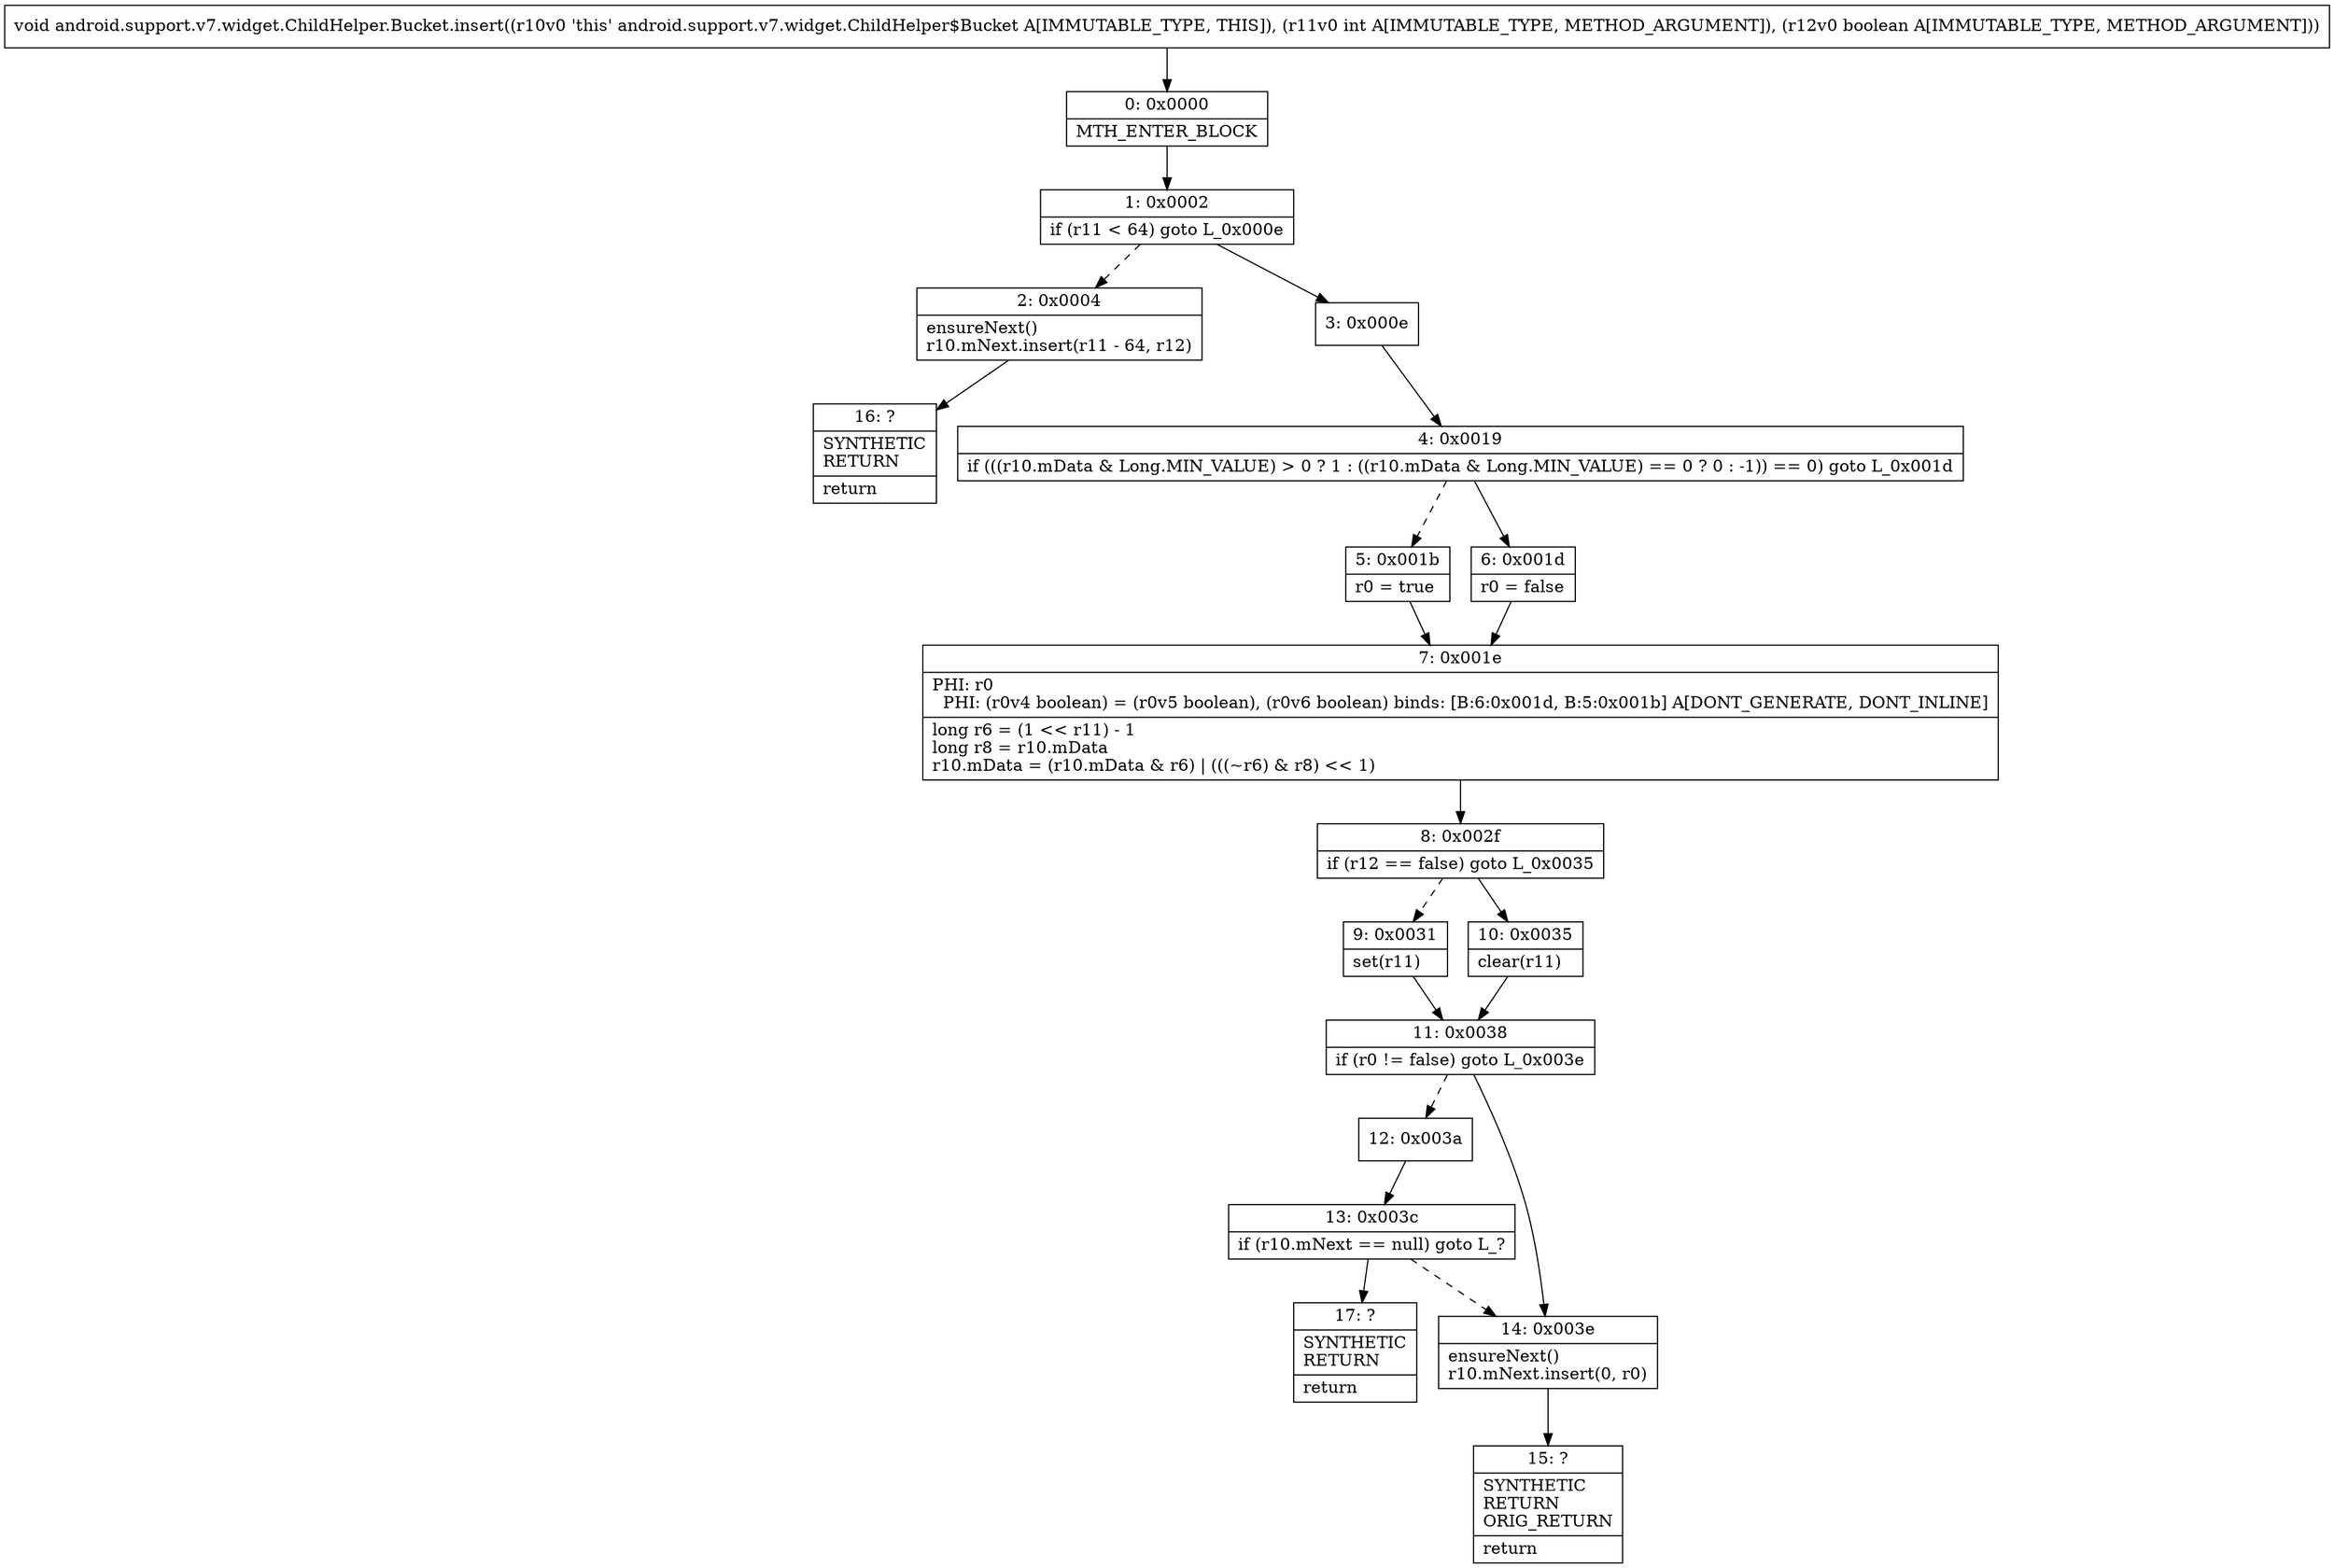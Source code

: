 digraph "CFG forandroid.support.v7.widget.ChildHelper.Bucket.insert(IZ)V" {
Node_0 [shape=record,label="{0\:\ 0x0000|MTH_ENTER_BLOCK\l}"];
Node_1 [shape=record,label="{1\:\ 0x0002|if (r11 \< 64) goto L_0x000e\l}"];
Node_2 [shape=record,label="{2\:\ 0x0004|ensureNext()\lr10.mNext.insert(r11 \- 64, r12)\l}"];
Node_3 [shape=record,label="{3\:\ 0x000e}"];
Node_4 [shape=record,label="{4\:\ 0x0019|if (((r10.mData & Long.MIN_VALUE) \> 0 ? 1 : ((r10.mData & Long.MIN_VALUE) == 0 ? 0 : \-1)) == 0) goto L_0x001d\l}"];
Node_5 [shape=record,label="{5\:\ 0x001b|r0 = true\l}"];
Node_6 [shape=record,label="{6\:\ 0x001d|r0 = false\l}"];
Node_7 [shape=record,label="{7\:\ 0x001e|PHI: r0 \l  PHI: (r0v4 boolean) = (r0v5 boolean), (r0v6 boolean) binds: [B:6:0x001d, B:5:0x001b] A[DONT_GENERATE, DONT_INLINE]\l|long r6 = (1 \<\< r11) \- 1\llong r8 = r10.mData\lr10.mData = (r10.mData & r6) \| (((~r6) & r8) \<\< 1)\l}"];
Node_8 [shape=record,label="{8\:\ 0x002f|if (r12 == false) goto L_0x0035\l}"];
Node_9 [shape=record,label="{9\:\ 0x0031|set(r11)\l}"];
Node_10 [shape=record,label="{10\:\ 0x0035|clear(r11)\l}"];
Node_11 [shape=record,label="{11\:\ 0x0038|if (r0 != false) goto L_0x003e\l}"];
Node_12 [shape=record,label="{12\:\ 0x003a}"];
Node_13 [shape=record,label="{13\:\ 0x003c|if (r10.mNext == null) goto L_?\l}"];
Node_14 [shape=record,label="{14\:\ 0x003e|ensureNext()\lr10.mNext.insert(0, r0)\l}"];
Node_15 [shape=record,label="{15\:\ ?|SYNTHETIC\lRETURN\lORIG_RETURN\l|return\l}"];
Node_16 [shape=record,label="{16\:\ ?|SYNTHETIC\lRETURN\l|return\l}"];
Node_17 [shape=record,label="{17\:\ ?|SYNTHETIC\lRETURN\l|return\l}"];
MethodNode[shape=record,label="{void android.support.v7.widget.ChildHelper.Bucket.insert((r10v0 'this' android.support.v7.widget.ChildHelper$Bucket A[IMMUTABLE_TYPE, THIS]), (r11v0 int A[IMMUTABLE_TYPE, METHOD_ARGUMENT]), (r12v0 boolean A[IMMUTABLE_TYPE, METHOD_ARGUMENT])) }"];
MethodNode -> Node_0;
Node_0 -> Node_1;
Node_1 -> Node_2[style=dashed];
Node_1 -> Node_3;
Node_2 -> Node_16;
Node_3 -> Node_4;
Node_4 -> Node_5[style=dashed];
Node_4 -> Node_6;
Node_5 -> Node_7;
Node_6 -> Node_7;
Node_7 -> Node_8;
Node_8 -> Node_9[style=dashed];
Node_8 -> Node_10;
Node_9 -> Node_11;
Node_10 -> Node_11;
Node_11 -> Node_12[style=dashed];
Node_11 -> Node_14;
Node_12 -> Node_13;
Node_13 -> Node_14[style=dashed];
Node_13 -> Node_17;
Node_14 -> Node_15;
}

